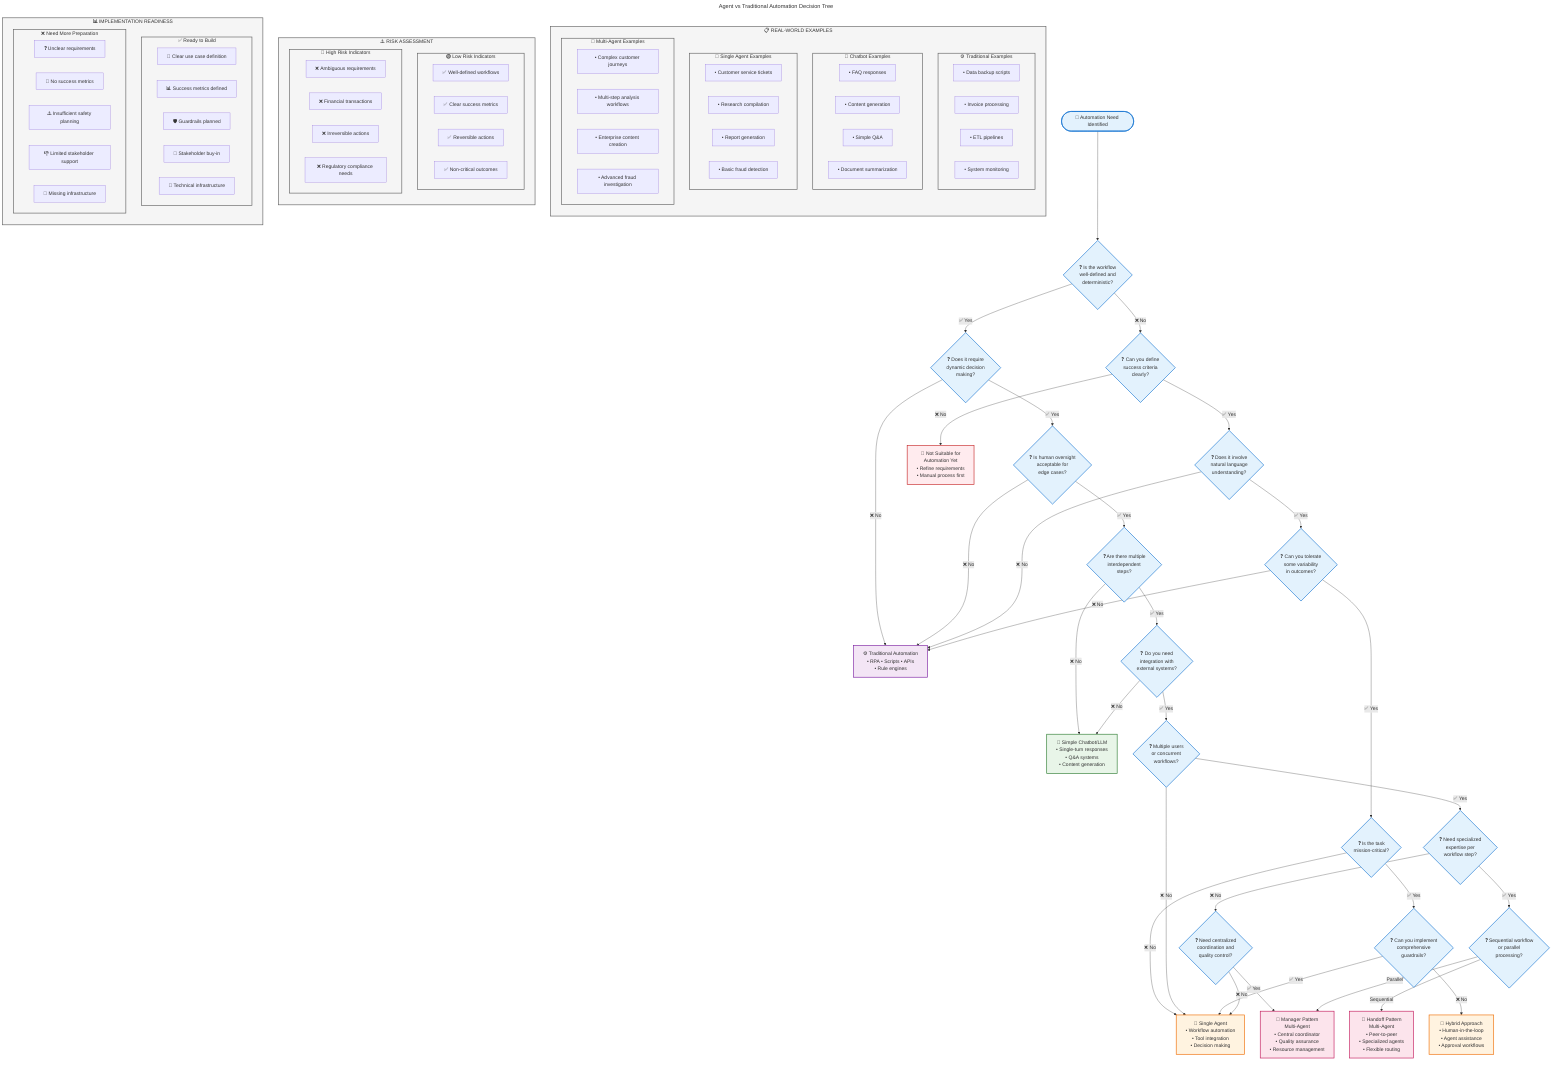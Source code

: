 ---
title: Agent vs Traditional Automation Decision Tree
description: When to build agents vs conventional automation systems
---
flowchart TD
    Start([🎯 Automation Need Identified]) --> Question1{❓ Is the workflow<br/>well-defined and<br/>deterministic?}
    
    Question1 -->|✅ Yes| Question2{❓ Does it require<br/>dynamic decision<br/>making?}
    Question1 -->|❌ No| Question3{❓ Can you define<br/>success criteria<br/>clearly?}
    
    Question2 -->|❌ No| TraditionalAutomation[⚙️ Traditional Automation<br/>• RPA • Scripts • APIs<br/>• Rule engines]
    Question2 -->|✅ Yes| Question4{❓ Is human oversight<br/>acceptable for<br/>edge cases?}
    
    Question3 -->|❌ No| NotSuitable[🚫 Not Suitable for<br/>Automation Yet<br/>• Refine requirements<br/>• Manual process first]
    Question3 -->|✅ Yes| Question5{❓ Does it involve<br/>natural language<br/>understanding?}
    
    Question4 -->|❌ No| TraditionalAutomation
    Question4 -->|✅ Yes| Question6{❓ Are there multiple<br/>interdependent<br/>steps?}
    
    Question5 -->|❌ No| TraditionalAutomation  
    Question5 -->|✅ Yes| Question7{❓ Can you tolerate<br/>some variability<br/>in outcomes?}
    
    Question6 -->|❌ No| SimpleChatbot[💬 Simple Chatbot/LLM<br/>• Single-turn responses<br/>• Q&A systems<br/>• Content generation]
    Question6 -->|✅ Yes| Question8{❓ Do you need<br/>integration with<br/>external systems?}
    
    Question7 -->|❌ No| TraditionalAutomation
    Question7 -->|✅ Yes| Question9{❓ Is the task<br/>mission-critical?}
    
    Question8 -->|❌ No| SimpleChatbot
    Question8 -->|✅ Yes| Question10{❓ Multiple users<br/>or concurrent<br/>workflows?}
    
    Question9 -->|✅ Yes| Question11{❓ Can you implement<br/>comprehensive<br/>guardrails?}
    Question9 -->|❌ No| SingleAgent[🤖 Single Agent<br/>• Workflow automation<br/>• Tool integration<br/>• Decision making]
    
    Question10 -->|❌ No| SingleAgent
    Question10 -->|✅ Yes| Question12{❓ Need specialized<br/>expertise per<br/>workflow step?}
    
    Question11 -->|❌ No| HybridApproach[🤝 Hybrid Approach<br/>• Human-in-the-loop<br/>• Agent assistance<br/>• Approval workflows]
    Question11 -->|✅ Yes| SingleAgent
    
    Question12 -->|❌ No| Question13{❓ Need centralized<br/>coordination and<br/>quality control?}
    Question12 -->|✅ Yes| Question14{❓ Sequential workflow<br/>or parallel<br/>processing?}
    
    Question13 -->|✅ Yes| ManagerPattern[👑 Manager Pattern<br/>Multi-Agent<br/>• Central coordinator<br/>• Quality assurance<br/>• Resource management]
    Question13 -->|❌ No| SingleAgent
    
    Question14 -->|Sequential| HandoffPattern[🔄 Handoff Pattern<br/>Multi-Agent<br/>• Peer-to-peer<br/>• Specialized agents<br/>• Flexible routing]
    Question14 -->|Parallel| ManagerPattern
    
    %% Example Classifications
    subgraph Examples [📋 REAL-WORLD EXAMPLES]
        direction TB
        
        subgraph TraditionalEx [⚙️ Traditional Examples]
            T1[• Data backup scripts]
            T2[• Invoice processing]
            T3[• ETL pipelines]
            T4[• System monitoring]
        end
        
        subgraph ChatbotEx [💬 Chatbot Examples]
            C1[• FAQ responses]
            C2[• Content generation]
            C3[• Simple Q&A]
            C4[• Document summarization]
        end
        
        subgraph SingleAgentEx [🤖 Single Agent Examples]
            S1[• Customer service tickets]
            S2[• Research compilation]
            S3[• Report generation]
            S4[• Basic fraud detection]
        end
        
        subgraph MultiAgentEx [🤝 Multi-Agent Examples]
            M1[• Complex customer journeys]
            M2[• Multi-step analysis workflows]
            M3[• Enterprise content creation]
            M4[• Advanced fraud investigation]
        end
    end
    
    %% Risk Assessment
    subgraph RiskFactors [⚠️ RISK ASSESSMENT]
        direction TB
        
        subgraph LowRisk [🟢 Low Risk Indicators]
            LR1[✅ Well-defined workflows]
            LR2[✅ Clear success metrics]
            LR3[✅ Reversible actions]
            LR4[✅ Non-critical outcomes]
        end
        
        subgraph HighRisk [🔴 High Risk Indicators]
            HR1[❌ Ambiguous requirements]
            HR2[❌ Financial transactions]
            HR3[❌ Irreversible actions]
            HR4[❌ Regulatory compliance needs]
        end
    end
    
    %% Implementation Readiness
    subgraph Readiness [📊 IMPLEMENTATION READINESS]
        direction TB
        
        subgraph ReadyIndicators [✅ Ready to Build]
            R1[🎯 Clear use case definition]
            R2[📊 Success metrics defined]
            R3[🛡️ Guardrails planned]
            R4[👥 Stakeholder buy-in]
            R5[🔧 Technical infrastructure]
        end
        
        subgraph NotReady [❌ Need More Preparation]
            NR1[❓ Unclear requirements]
            NR2[🚫 No success metrics]
            NR3[⚠️ Insufficient safety planning]
            NR4[👎 Limited stakeholder support]
            NR5[🔧 Missing infrastructure]
        end
    end
    
    %% Styling
    classDef questionClass fill:#e3f2fd,stroke:#1976d2,stroke-width:2px
    classDef traditionalClass fill:#f3e5f5,stroke:#7b1fa2,stroke-width:2px
    classDef chatbotClass fill:#e8f5e8,stroke:#2e7d32,stroke-width:2px
    classDef agentClass fill:#fff3e0,stroke:#ef6c00,stroke-width:2px
    classDef multiAgentClass fill:#fce4ec,stroke:#c2185b,stroke-width:2px
    classDef notSuitableClass fill:#ffebee,stroke:#c62828,stroke-width:2px
    classDef exampleClass fill:#f5f5f5,stroke:#616161,stroke-width:2px
    
    class Start,Question1,Question2,Question3,Question4,Question5,Question6,Question7,Question8,Question9,Question10,Question11,Question12,Question13,Question14 questionClass
    class TraditionalAutomation traditionalClass
    class SimpleChatbot chatbotClass
    class SingleAgent,HybridApproach agentClass
    class ManagerPattern,HandoffPattern multiAgentClass
    class NotSuitable notSuitableClass
    class Examples,TraditionalEx,ChatbotEx,SingleAgentEx,MultiAgentEx,RiskFactors,LowRisk,HighRisk,Readiness,ReadyIndicators,NotReady exampleClass